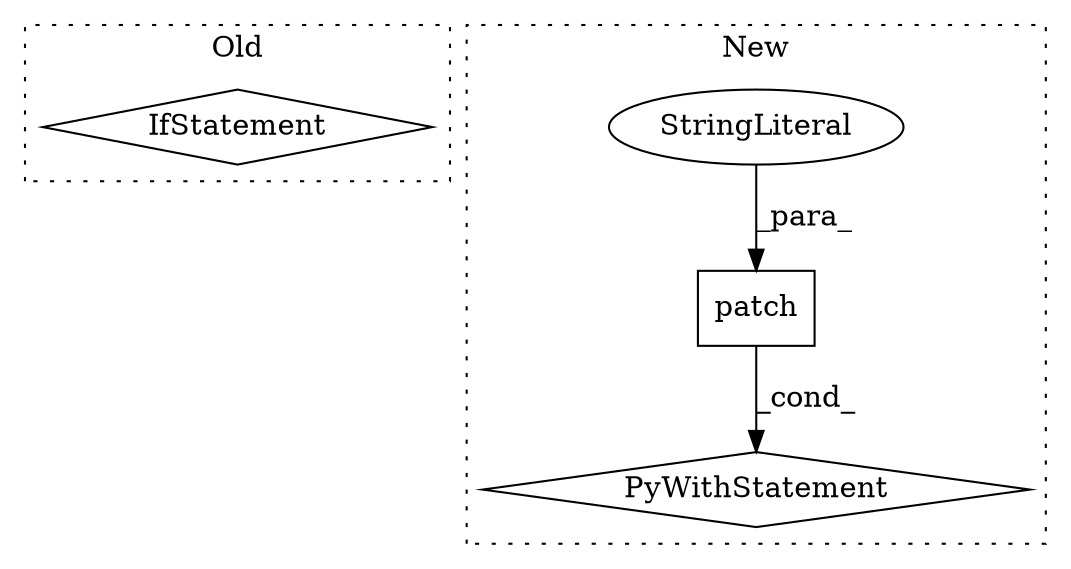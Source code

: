 digraph G {
subgraph cluster0 {
1 [label="IfStatement" a="25" s="5855,5901" l="4,3" shape="diamond"];
label = "Old";
style="dotted";
}
subgraph cluster1 {
2 [label="patch" a="32" s="5893,5934" l="6,1" shape="box"];
3 [label="PyWithStatement" a="104" s="5883,5935" l="10,2" shape="diamond"];
4 [label="StringLiteral" a="45" s="5899" l="35" shape="ellipse"];
label = "New";
style="dotted";
}
2 -> 3 [label="_cond_"];
4 -> 2 [label="_para_"];
}